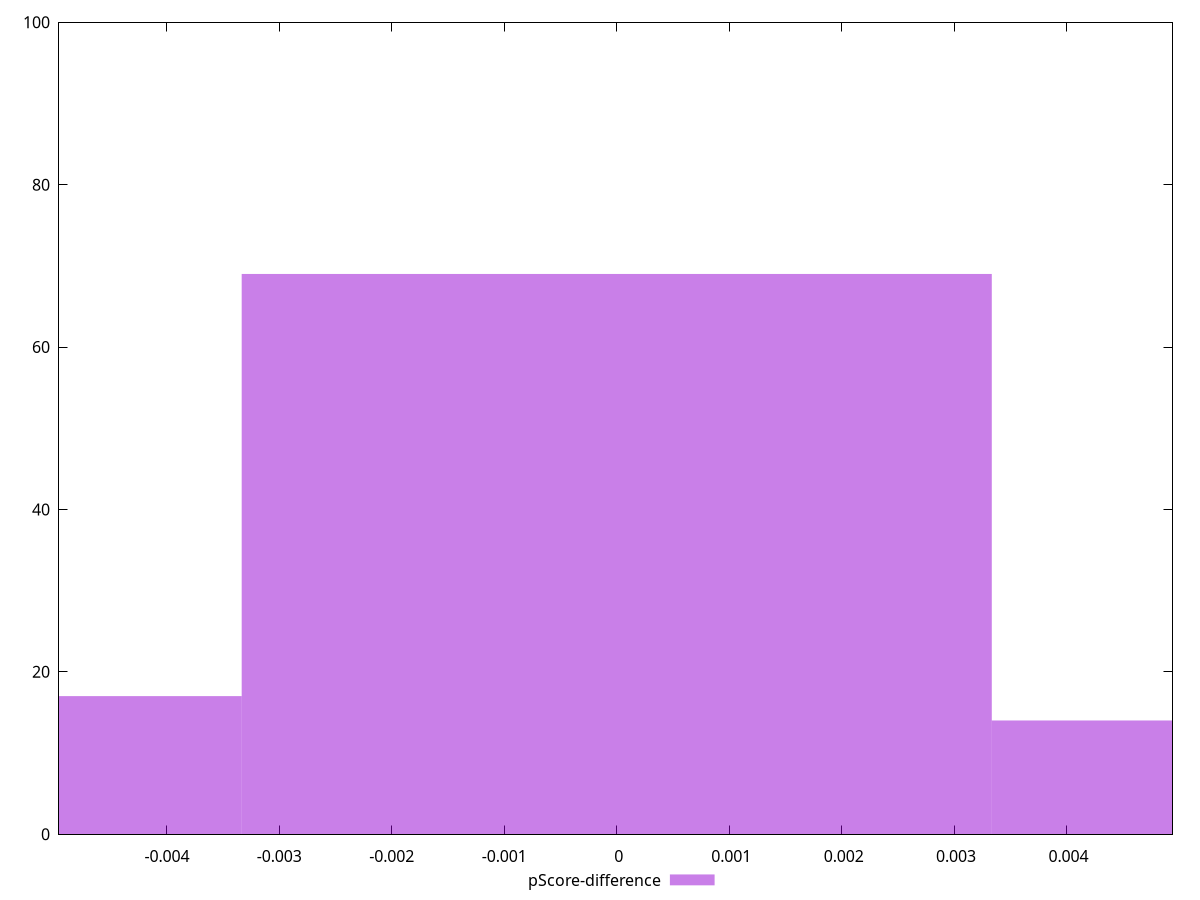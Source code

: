 reset

$pScoreDifference <<EOF
-0.006669942447108037 17
0 69
0.006669942447108037 14
EOF

set key outside below
set boxwidth 0.006669942447108037
set xrange [-0.004959352663866046:0.004941841887388415]
set yrange [0:100]
set trange [0:100]
set style fill transparent solid 0.5 noborder
set terminal svg size 640, 490 enhanced background rgb 'white'
set output "report/report_00029_2021-02-24T13-36-40.390Z/first-cpu-idle/samples/astro/pScore-difference/histogram.svg"

plot $pScoreDifference title "pScore-difference" with boxes

reset
